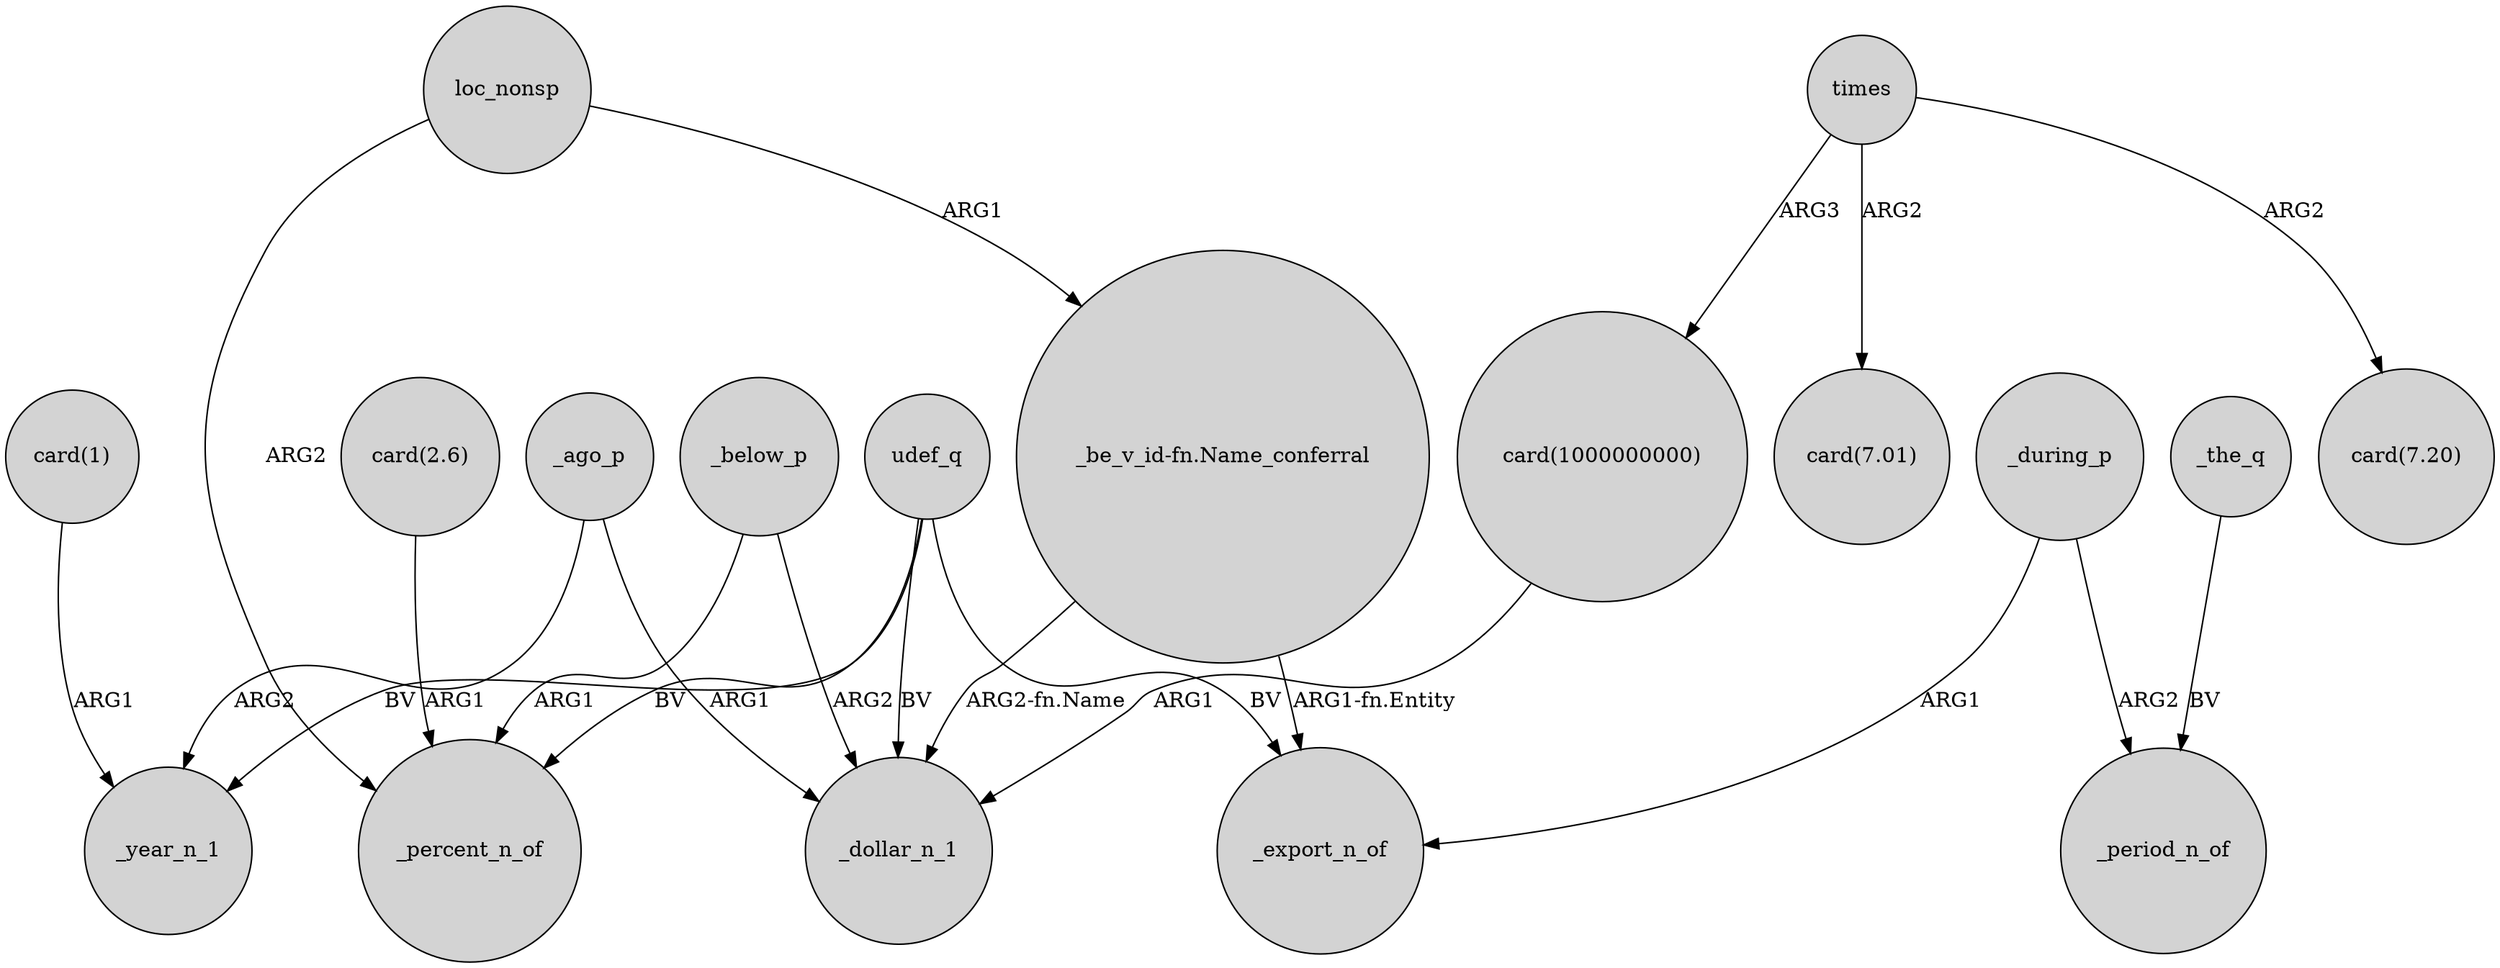 digraph {
	node [shape=circle style=filled]
	"card(1000000000)" -> _dollar_n_1 [label=ARG1]
	_ago_p -> _dollar_n_1 [label=ARG1]
	_during_p -> _period_n_of [label=ARG2]
	"card(1)" -> _year_n_1 [label=ARG1]
	loc_nonsp -> "_be_v_id-fn.Name_conferral" [label=ARG1]
	_below_p -> _dollar_n_1 [label=ARG2]
	times -> "card(7.20)" [label=ARG2]
	udef_q -> _export_n_of [label=BV]
	_during_p -> _export_n_of [label=ARG1]
	times -> "card(1000000000)" [label=ARG3]
	_below_p -> _percent_n_of [label=ARG1]
	udef_q -> _percent_n_of [label=BV]
	"card(2.6)" -> _percent_n_of [label=ARG1]
	udef_q -> _dollar_n_1 [label=BV]
	times -> "card(7.01)" [label=ARG2]
	_ago_p -> _year_n_1 [label=ARG2]
	udef_q -> _year_n_1 [label=BV]
	_the_q -> _period_n_of [label=BV]
	"_be_v_id-fn.Name_conferral" -> _export_n_of [label="ARG1-fn.Entity"]
	"_be_v_id-fn.Name_conferral" -> _dollar_n_1 [label="ARG2-fn.Name"]
	loc_nonsp -> _percent_n_of [label=ARG2]
}
